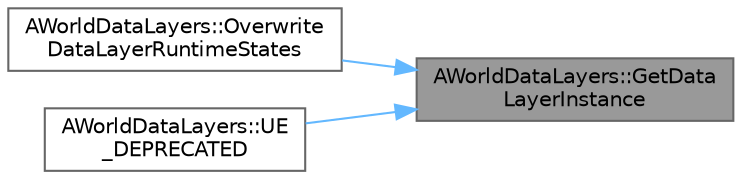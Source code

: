 digraph "AWorldDataLayers::GetDataLayerInstance"
{
 // INTERACTIVE_SVG=YES
 // LATEX_PDF_SIZE
  bgcolor="transparent";
  edge [fontname=Helvetica,fontsize=10,labelfontname=Helvetica,labelfontsize=10];
  node [fontname=Helvetica,fontsize=10,shape=box,height=0.2,width=0.4];
  rankdir="RL";
  Node1 [id="Node000001",label="AWorldDataLayers::GetData\lLayerInstance",height=0.2,width=0.4,color="gray40", fillcolor="grey60", style="filled", fontcolor="black",tooltip=" "];
  Node1 -> Node2 [id="edge1_Node000001_Node000002",dir="back",color="steelblue1",style="solid",tooltip=" "];
  Node2 [id="Node000002",label="AWorldDataLayers::Overwrite\lDataLayerRuntimeStates",height=0.2,width=0.4,color="grey40", fillcolor="white", style="filled",URL="$d8/dbc/classAWorldDataLayers.html#a6e5cad2423ae9409656b427e2913830e",tooltip=" "];
  Node1 -> Node3 [id="edge2_Node000001_Node000003",dir="back",color="steelblue1",style="solid",tooltip=" "];
  Node3 [id="Node000003",label="AWorldDataLayers::UE\l_DEPRECATED",height=0.2,width=0.4,color="grey40", fillcolor="white", style="filled",URL="$d8/dbc/classAWorldDataLayers.html#a35f7e3366555732882c5ee66c7703bed",tooltip=" "];
}
